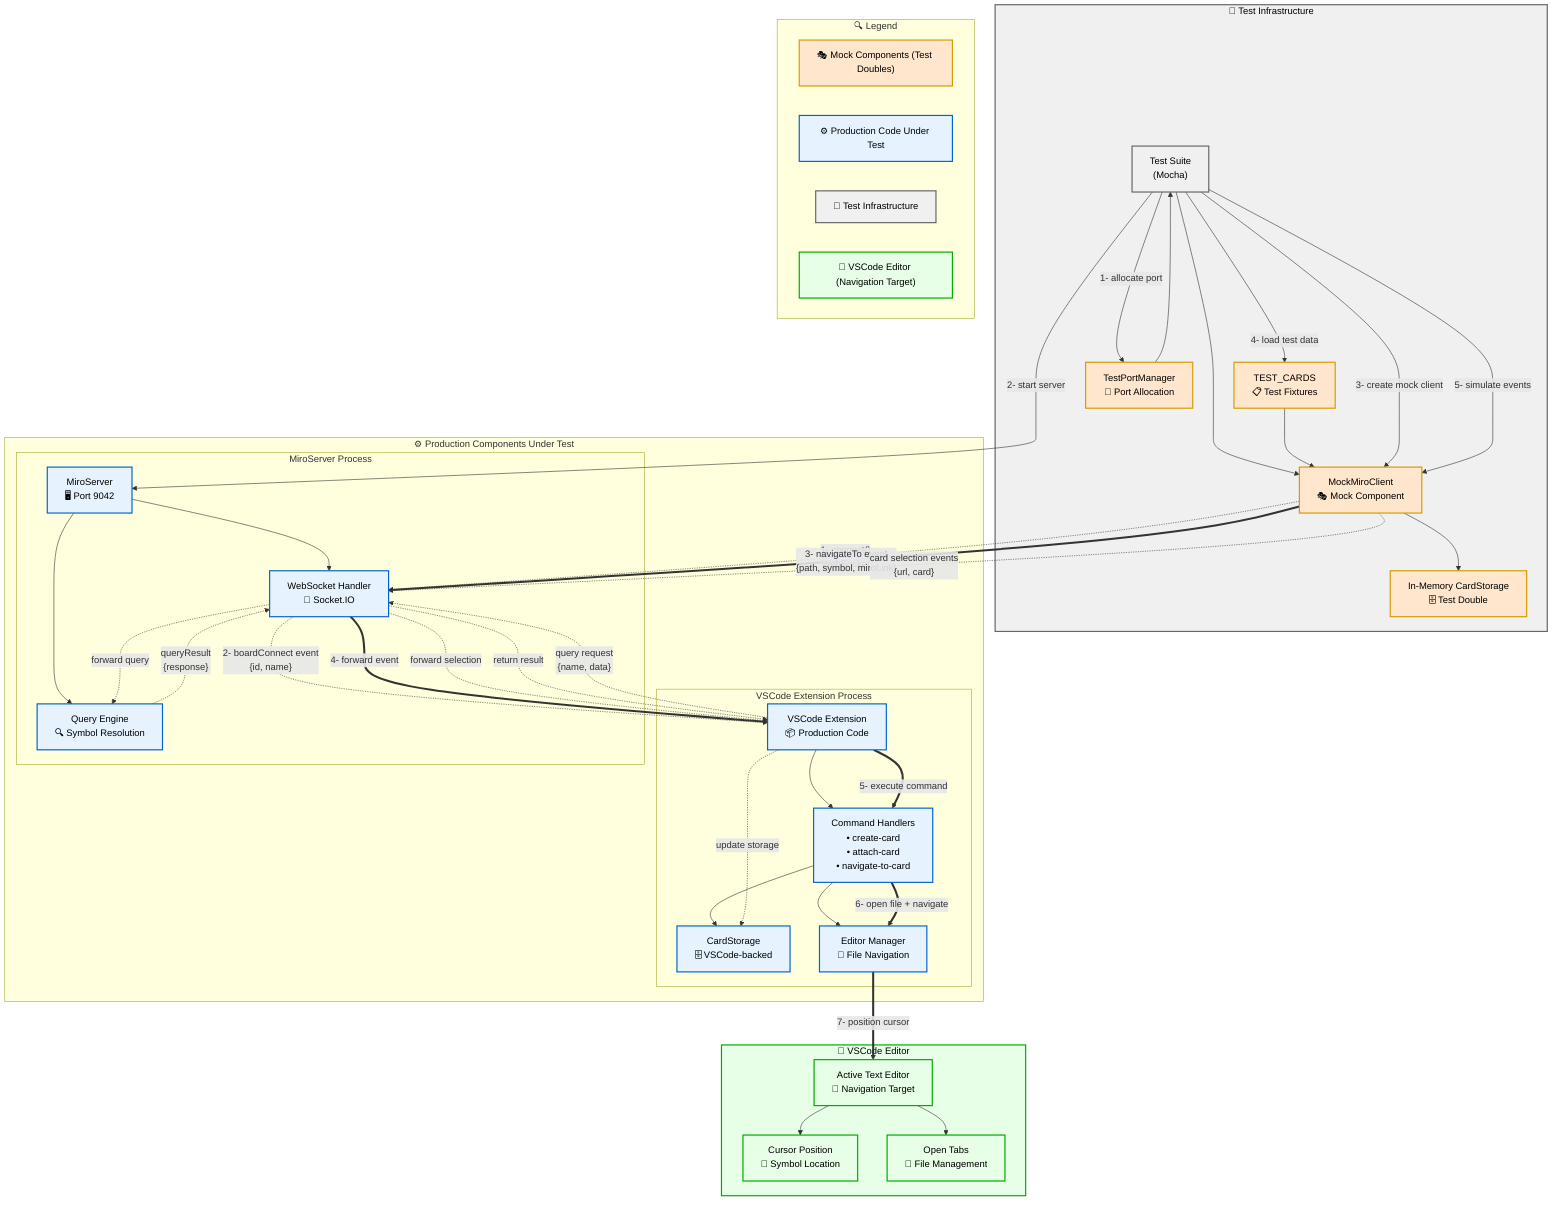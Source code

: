 graph TB
    %% Test Infrastructure (Mock Components)
    subgraph TestInfra["🧪 Test Infrastructure"]
        direction TB
        TestSuite["Test Suite<br/>(Mocha)"]
        MockClient["MockMiroClient<br/>🎭 Mock Component"]
        TestCards["TEST_CARDS<br/>📋 Test Fixtures"]
        MemStorage["In-Memory CardStorage<br/>🗄️ Test Double"]
        PortMgr["TestPortManager<br/>🔌 Port Allocation"]
        
        TestSuite --> MockClient
        TestCards --> MockClient
        MockClient --> MemStorage
        PortMgr --> TestSuite
    end

    %% Production Components Under Test
    subgraph ProdComponents["⚙️ Production Components Under Test"]
        direction TB
        
        subgraph VSCodeExt["VSCode Extension Process"]
            Extension["VSCode Extension<br/>📦 Production Code"]
            Commands["Command Handlers<br/>• create-card<br/>• attach-card<br/>• navigate-to-card"]
            CardStorage["CardStorage<br/>🗄️ VSCode-backed"]
            EditorMgr["Editor Manager<br/>📝 File Navigation"]
        end
        
        subgraph ServerProcess["MiroServer Process"]
            MiroServer["MiroServer<br/>🖥️ Port 9042"]
            WSHandler["WebSocket Handler<br/>🔌 Socket.IO"]
            QueryEngine["Query Engine<br/>🔍 Symbol Resolution"]
        end
        
        Extension --> Commands
        Commands --> CardStorage
        Commands --> EditorMgr
        MiroServer --> WSHandler
        MiroServer --> QueryEngine
    end

    %% VSCode Editor (Target of Navigation)
    subgraph VSCodeEditor["📝 VSCode Editor"]
        ActiveEditor["Active Text Editor<br/>🎯 Navigation Target"]
        CursorPos["Cursor Position<br/>📍 Symbol Location"]
        OpenTabs["Open Tabs<br/>📑 File Management"]
        
        ActiveEditor --> CursorPos
        ActiveEditor --> OpenTabs
    end

    %% WebSocket Communication Flow
    MockClient -.->|"1- connect()<br/>WebSocket"| WSHandler
    WSHandler -.->|"2- boardConnect event<br/>{id, name}"| Extension
    
    %% Navigation Event Flow
    MockClient ==>|"3- navigateTo event<br/>{path, symbol, miroLink}"| WSHandler
    WSHandler ==>|"4- forward event"| Extension
    Extension ==>|"5- execute command"| Commands
    Commands ==>|"6- open file + navigate"| EditorMgr
    EditorMgr ==>|"7- position cursor"| ActiveEditor

    %% Card Selection Flow
    MockClient -.->|"card selection events<br/>{url, card}"| WSHandler
    WSHandler -.->|"forward selection"| Extension
    Extension -.->|"update storage"| CardStorage

    %% Query Flow (Symbol Resolution)
    Extension -.->|"query request<br/>{name, data}"| WSHandler
    WSHandler -.->|"forward query"| QueryEngine
    QueryEngine -.->|"queryResult<br/>{response}"| WSHandler
    WSHandler -.->|"return result"| Extension

    %% Test Control Flow
    TestSuite -->|"1- allocate port"| PortMgr
    TestSuite -->|"2- start server"| MiroServer
    TestSuite -->|"3- create mock client"| MockClient
    TestSuite -->|"4- load test data"| TestCards
    TestSuite -->|"5- simulate events"| MockClient

    %% Styling
    classDef mockComponent fill:#FFE6CC,stroke:#D79B00,stroke-width:2px,color:#000
    classDef prodComponent fill:#E6F3FF,stroke:#0066CC,stroke-width:2px,color:#000
    classDef testInfra fill:#F0F0F0,stroke:#666,stroke-width:2px,color:#000
    classDef editor fill:#E6FFE6,stroke:#00AA00,stroke-width:2px,color:#000

    class MockClient,TestCards,MemStorage,PortMgr mockComponent
    class Extension,Commands,CardStorage,EditorMgr,MiroServer,WSHandler,QueryEngine prodComponent
    class TestSuite,TestInfra testInfra
    class ActiveEditor,CursorPos,OpenTabs,VSCodeEditor editor

    %% Legend
    subgraph Legend["🔍 Legend"]
        L1["🎭 Mock Components (Test Doubles)"]
        L2["⚙️ Production Code Under Test"]
        L3["🧪 Test Infrastructure"]
        L4["📝 VSCode Editor (Navigation Target)"]
    end
    
    class L1 mockComponent
    class L2 prodComponent
    class L3 testInfra
    class L4 editor